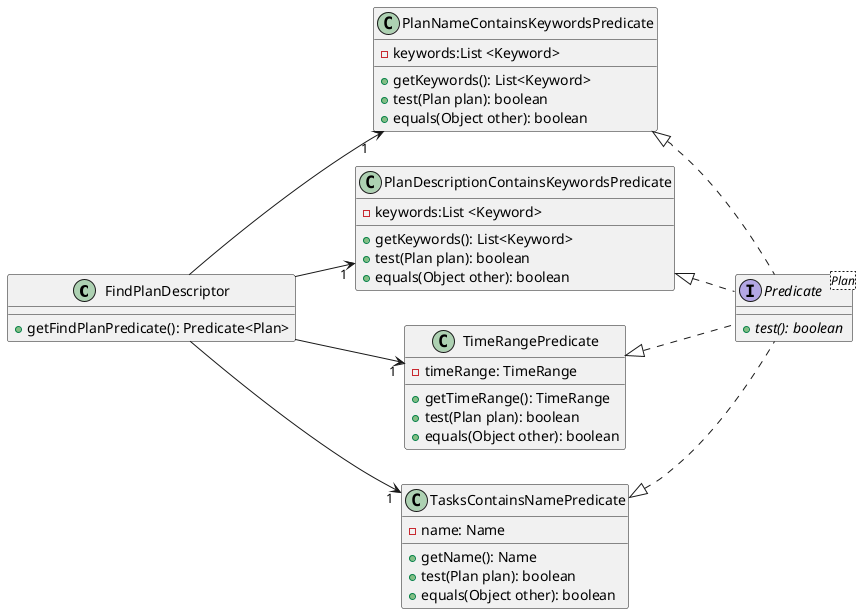 @startuml

left to right direction

class FindPlanDescriptor{
    + getFindPlanPredicate(): Predicate<Plan>
}
class PlanNameContainsKeywordsPredicate {
    - keywords:List <Keyword>
    + getKeywords(): List<Keyword>
    + test(Plan plan): boolean
    + equals(Object other): boolean
}
class PlanDescriptionContainsKeywordsPredicate {
    - keywords:List <Keyword>
    + getKeywords(): List<Keyword>
    + test(Plan plan): boolean
    + equals(Object other): boolean
}
class TimeRangePredicate {
    - timeRange: TimeRange
    + getTimeRange(): TimeRange
    + test(Plan plan): boolean
    + equals(Object other): boolean
}
class TasksContainsNamePredicate {
    - name: Name
    + getName(): Name
    + test(Plan plan): boolean
    + equals(Object other): boolean
}
interface Predicate<Plan> {
    + {abstract} test(): boolean
}

FindPlanDescriptor -->"1" PlanNameContainsKeywordsPredicate
FindPlanDescriptor -->"1" PlanDescriptionContainsKeywordsPredicate
FindPlanDescriptor -->"1" TimeRangePredicate
FindPlanDescriptor -->"1" TasksContainsNamePredicate
PlanNameContainsKeywordsPredicate <|.. Predicate
PlanDescriptionContainsKeywordsPredicate <|.. Predicate
TimeRangePredicate <|.. Predicate
TasksContainsNamePredicate <|.. Predicate

@enduml
